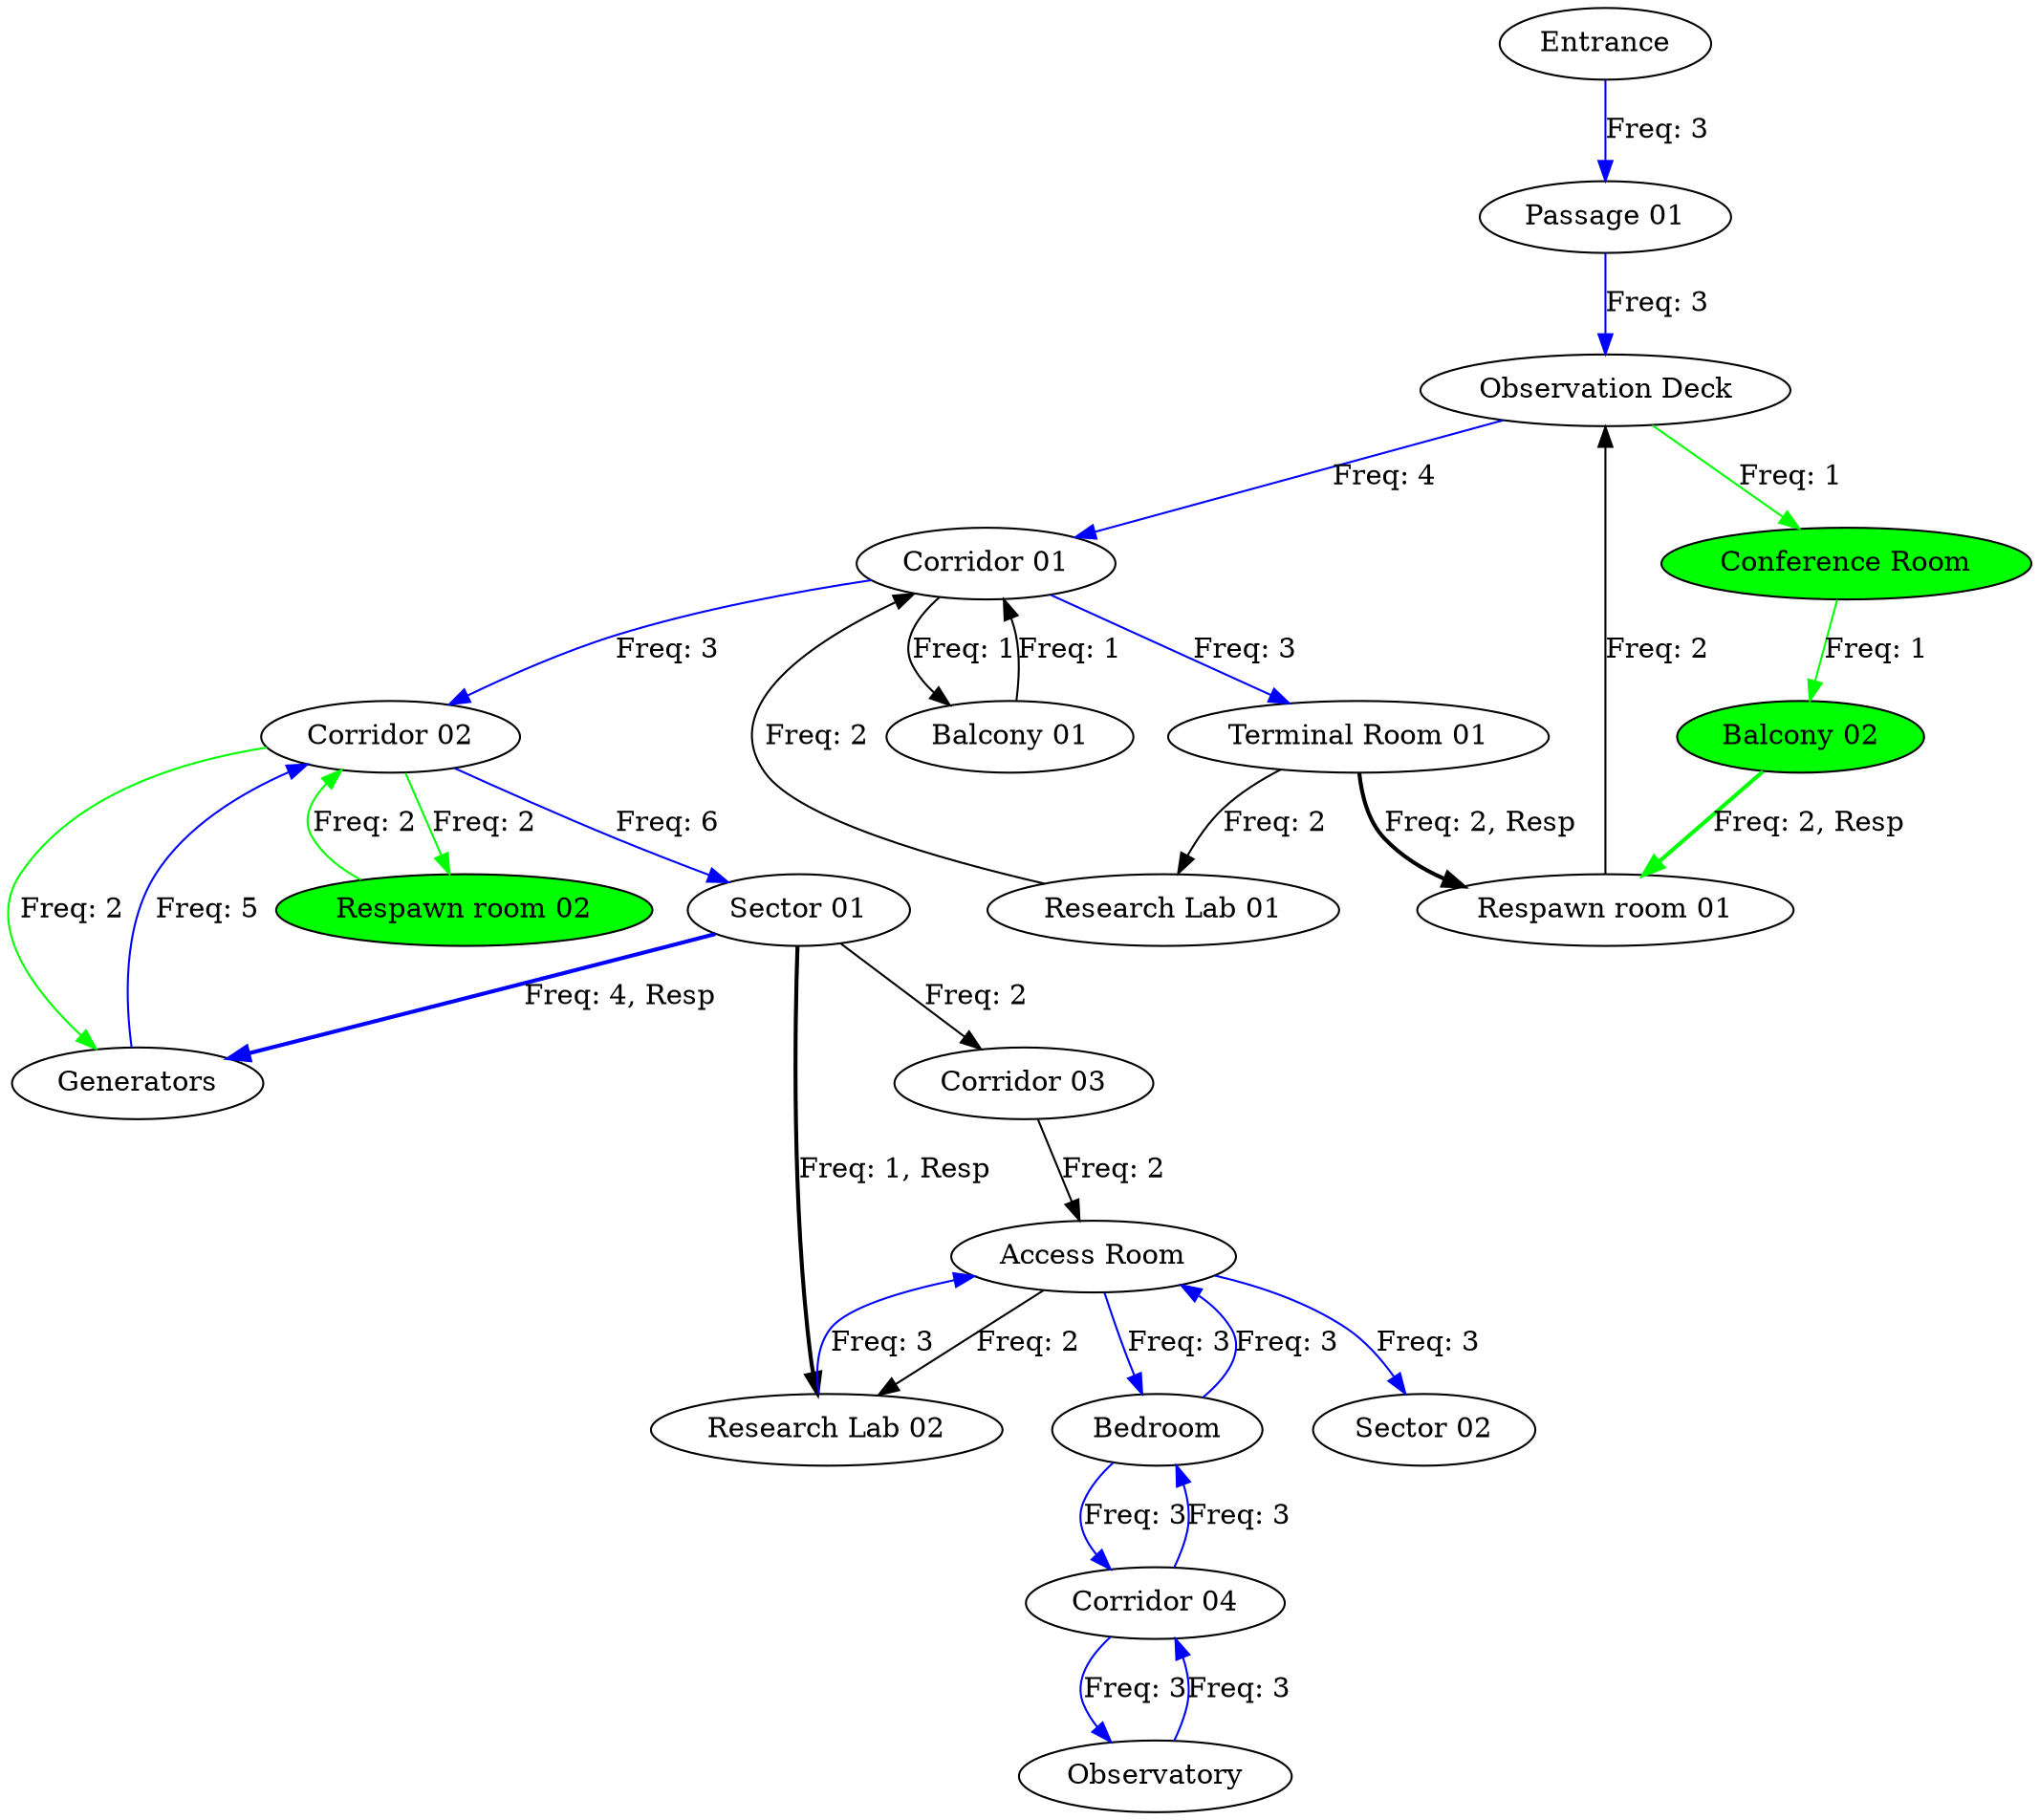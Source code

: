 // ['Gats Test 1', 'Gats Test 2', 'Gats Test 3']
digraph {
	Entrance [label=Entrance]
	"Passage 01" [label="Passage 01"]
	"Observation Deck" [label="Observation Deck"]
	"Corridor 01" [label="Corridor 01"]
	"Terminal Room 01" [label="Terminal Room 01"]
	"Research Lab 01" [label="Research Lab 01"]
	"Corridor 02" [label="Corridor 02"]
	"Sector 01" [label="Sector 01"]
	Generators [label=Generators]
	"Corridor 03" [label="Corridor 03"]
	"Access Room" [label="Access Room"]
	"Research Lab 02" [label="Research Lab 02"]
	Bedroom [label=Bedroom]
	"Corridor 04" [label="Corridor 04"]
	Observatory [label=Observatory]
	"Sector 02" [label="Sector 02"]
	"Respawn room 01" [label="Respawn room 01"]
	"Balcony 01" [label="Balcony 01"]
	"Conference Room" [label="Conference Room" fillcolor=green style=filled]
	"Balcony 02" [label="Balcony 02" fillcolor=green style=filled]
	"Respawn room 02" [label="Respawn room 02" fillcolor=green style=filled]
	Entrance -> "Passage 01" [label="Freq: 3" color=blue constraint=true]
	"Passage 01" -> "Observation Deck" [label="Freq: 3" color=blue constraint=true]
	"Observation Deck" -> "Corridor 01" [label="Freq: 4" color=blue constraint=true]
	"Corridor 01" -> "Terminal Room 01" [label="Freq: 3" color=blue constraint=true]
	"Terminal Room 01" -> "Research Lab 01" [label="Freq: 2" color=black constraint=true]
	"Research Lab 01" -> "Corridor 01" [label="Freq: 2" color=black constraint=true]
	"Corridor 01" -> "Corridor 02" [label="Freq: 3" color=blue constraint=true]
	"Corridor 02" -> "Sector 01" [label="Freq: 6" color=blue constraint=true]
	"Sector 01" -> Generators [label="Freq: 4, Resp" color=blue constraint=true style=bold]
	Generators -> "Corridor 02" [label="Freq: 5" color=blue constraint=true]
	"Sector 01" -> "Corridor 03" [label="Freq: 2" color=black constraint=true]
	"Corridor 03" -> "Access Room" [label="Freq: 2" color=black constraint=true]
	"Access Room" -> "Research Lab 02" [label="Freq: 2" color=black constraint=true]
	"Research Lab 02" -> "Access Room" [label="Freq: 3" color=blue constraint=true]
	"Access Room" -> Bedroom [label="Freq: 3" color=blue constraint=true]
	Bedroom -> "Corridor 04" [label="Freq: 3" color=blue constraint=true]
	"Corridor 04" -> Observatory [label="Freq: 3" color=blue constraint=true]
	Observatory -> "Corridor 04" [label="Freq: 3" color=blue constraint=true]
	"Corridor 04" -> Bedroom [label="Freq: 3" color=blue constraint=true]
	Bedroom -> "Access Room" [label="Freq: 3" color=blue constraint=true]
	"Access Room" -> "Sector 02" [label="Freq: 3" color=blue constraint=true]
	"Terminal Room 01" -> "Respawn room 01" [label="Freq: 2, Resp" color=black constraint=true style=bold]
	"Respawn room 01" -> "Observation Deck" [label="Freq: 2" color=black constraint=true]
	"Corridor 01" -> "Balcony 01" [label="Freq: 1" color=black constraint=true]
	"Balcony 01" -> "Corridor 01" [label="Freq: 1" color=black constraint=true]
	"Sector 01" -> "Research Lab 02" [label="Freq: 1, Resp" color=black constraint=true style=bold]
	"Observation Deck" -> "Conference Room" [label="Freq: 1" color=green constraint=true]
	"Conference Room" -> "Balcony 02" [label="Freq: 1" color=green constraint=true]
	"Balcony 02" -> "Respawn room 01" [label="Freq: 2, Resp" color=green constraint=true style=bold]
	"Corridor 02" -> "Respawn room 02" [label="Freq: 2" color=green constraint=true]
	"Respawn room 02" -> "Corridor 02" [label="Freq: 2" color=green constraint=true]
	"Corridor 02" -> Generators [label="Freq: 2" color=green constraint=true]
}
